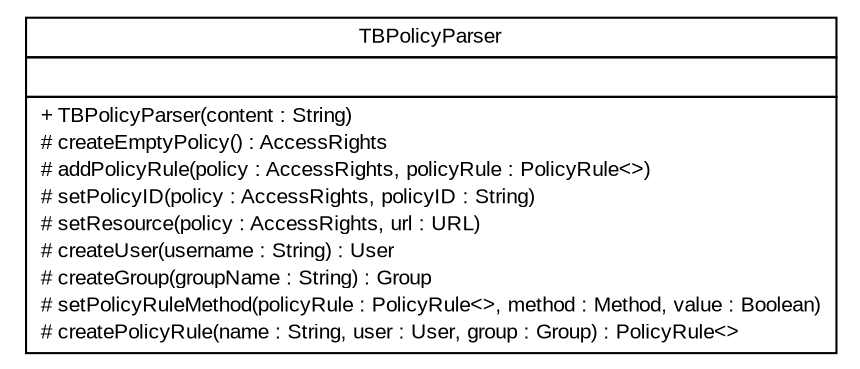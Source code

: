 #!/usr/local/bin/dot
#
# Class diagram 
# Generated by UmlGraph version 4.6 (http://www.spinellis.gr/sw/umlgraph)
#

digraph G {
	edge [fontname="arial",fontsize=10,labelfontname="arial",labelfontsize=10];
	node [fontname="arial",fontsize=10,shape=plaintext];
	// net.toxbank.client.policy.TBPolicyParser
	c44 [label=<<table border="0" cellborder="1" cellspacing="0" cellpadding="2" port="p" href="./TBPolicyParser.html">
		<tr><td><table border="0" cellspacing="0" cellpadding="1">
			<tr><td> TBPolicyParser </td></tr>
		</table></td></tr>
		<tr><td><table border="0" cellspacing="0" cellpadding="1">
			<tr><td align="left">  </td></tr>
		</table></td></tr>
		<tr><td><table border="0" cellspacing="0" cellpadding="1">
			<tr><td align="left"> + TBPolicyParser(content : String) </td></tr>
			<tr><td align="left"> # createEmptyPolicy() : AccessRights </td></tr>
			<tr><td align="left"> # addPolicyRule(policy : AccessRights, policyRule : PolicyRule&lt;&gt;) </td></tr>
			<tr><td align="left"> # setPolicyID(policy : AccessRights, policyID : String) </td></tr>
			<tr><td align="left"> # setResource(policy : AccessRights, url : URL) </td></tr>
			<tr><td align="left"> # createUser(username : String) : User </td></tr>
			<tr><td align="left"> # createGroup(groupName : String) : Group </td></tr>
			<tr><td align="left"> # setPolicyRuleMethod(policyRule : PolicyRule&lt;&gt;, method : Method, value : Boolean) </td></tr>
			<tr><td align="left"> # createPolicyRule(name : String, user : User, group : Group) : PolicyRule&lt;&gt; </td></tr>
		</table></td></tr>
		</table>>, fontname="arial", fontcolor="black", fontsize=10.0];
}

